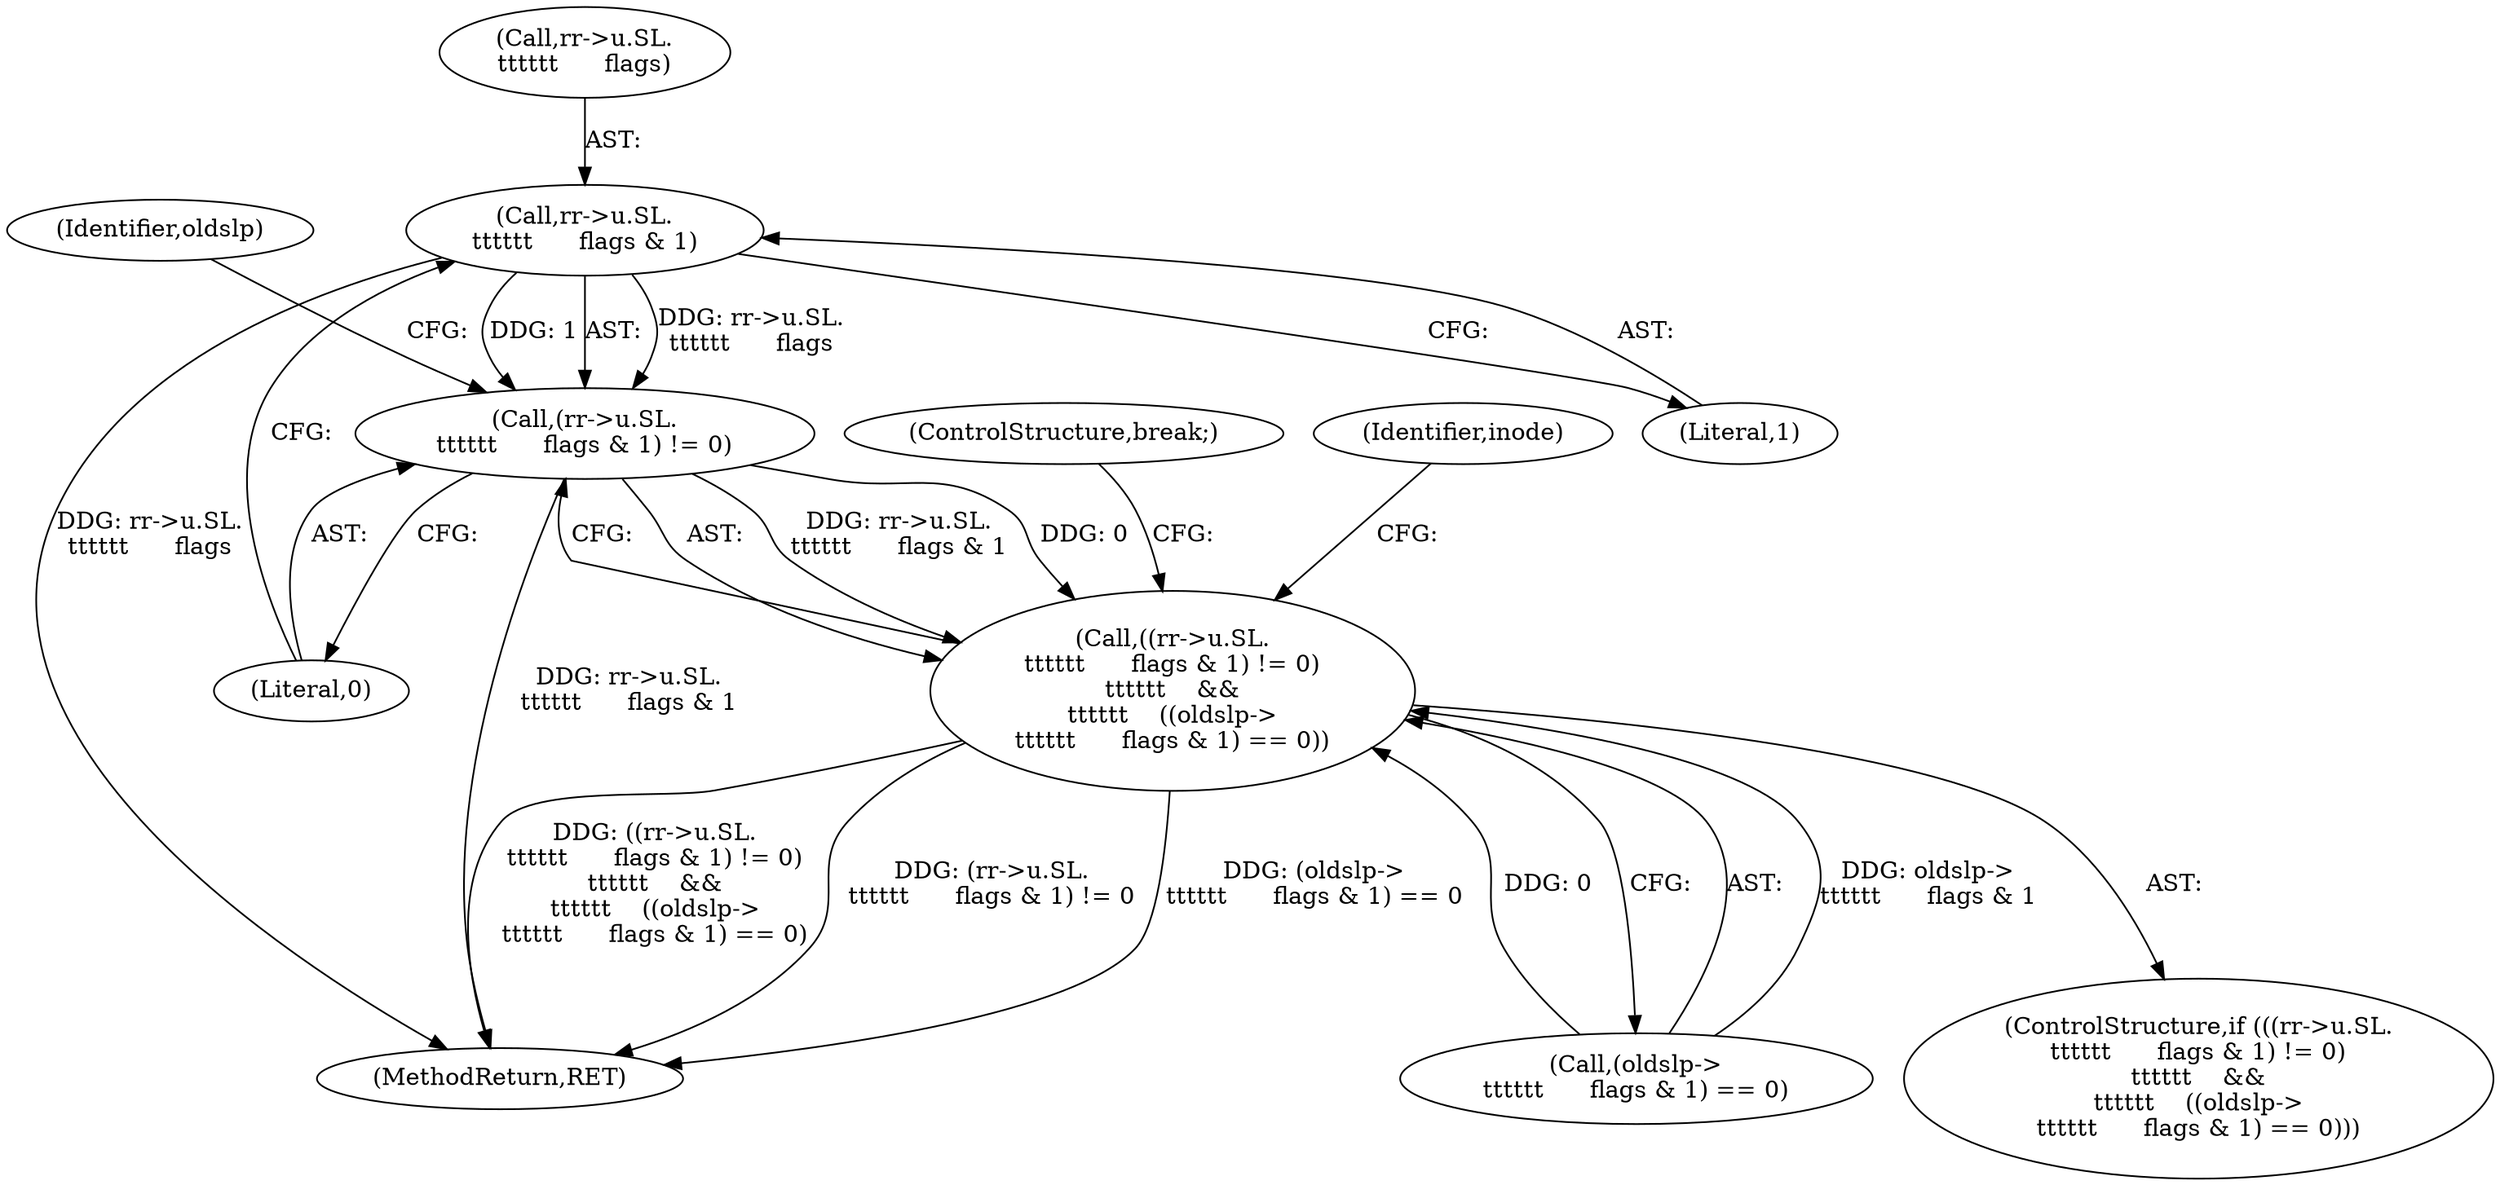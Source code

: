 digraph "0_linux_410dd3cf4c9b36f27ed4542ee18b1af5e68645a4_2@pointer" {
"1000698" [label="(Call,rr->u.SL.\n\t\t\t\t\t\t      flags & 1)"];
"1000697" [label="(Call,(rr->u.SL.\n\t\t\t\t\t\t      flags & 1) != 0)"];
"1000696" [label="(Call,((rr->u.SL.\n\t\t\t\t\t\t      flags & 1) != 0)\n\t\t\t\t\t\t    &&\n\t\t\t\t\t\t    ((oldslp->\n\t\t\t\t\t\t      flags & 1) == 0))"];
"1000697" [label="(Call,(rr->u.SL.\n\t\t\t\t\t\t      flags & 1) != 0)"];
"1000708" [label="(Call,(oldslp->\n\t\t\t\t\t\t      flags & 1) == 0)"];
"1000698" [label="(Call,rr->u.SL.\n\t\t\t\t\t\t      flags & 1)"];
"1000696" [label="(Call,((rr->u.SL.\n\t\t\t\t\t\t      flags & 1) != 0)\n\t\t\t\t\t\t    &&\n\t\t\t\t\t\t    ((oldslp->\n\t\t\t\t\t\t      flags & 1) == 0))"];
"1000720" [label="(ControlStructure,break;)"];
"1000706" [label="(Literal,1)"];
"1001007" [label="(MethodReturn,RET)"];
"1000707" [label="(Literal,0)"];
"1000699" [label="(Call,rr->u.SL.\n\t\t\t\t\t\t      flags)"];
"1000695" [label="(ControlStructure,if (((rr->u.SL.\n\t\t\t\t\t\t      flags & 1) != 0)\n\t\t\t\t\t\t    &&\n\t\t\t\t\t\t    ((oldslp->\n\t\t\t\t\t\t      flags & 1) == 0)))"];
"1000717" [label="(Identifier,inode)"];
"1000711" [label="(Identifier,oldslp)"];
"1000698" -> "1000697"  [label="AST: "];
"1000698" -> "1000706"  [label="CFG: "];
"1000699" -> "1000698"  [label="AST: "];
"1000706" -> "1000698"  [label="AST: "];
"1000707" -> "1000698"  [label="CFG: "];
"1000698" -> "1001007"  [label="DDG: rr->u.SL.\n\t\t\t\t\t\t      flags"];
"1000698" -> "1000697"  [label="DDG: rr->u.SL.\n\t\t\t\t\t\t      flags"];
"1000698" -> "1000697"  [label="DDG: 1"];
"1000697" -> "1000696"  [label="AST: "];
"1000697" -> "1000707"  [label="CFG: "];
"1000707" -> "1000697"  [label="AST: "];
"1000711" -> "1000697"  [label="CFG: "];
"1000696" -> "1000697"  [label="CFG: "];
"1000697" -> "1001007"  [label="DDG: rr->u.SL.\n\t\t\t\t\t\t      flags & 1"];
"1000697" -> "1000696"  [label="DDG: rr->u.SL.\n\t\t\t\t\t\t      flags & 1"];
"1000697" -> "1000696"  [label="DDG: 0"];
"1000696" -> "1000695"  [label="AST: "];
"1000696" -> "1000708"  [label="CFG: "];
"1000708" -> "1000696"  [label="AST: "];
"1000717" -> "1000696"  [label="CFG: "];
"1000720" -> "1000696"  [label="CFG: "];
"1000696" -> "1001007"  [label="DDG: ((rr->u.SL.\n\t\t\t\t\t\t      flags & 1) != 0)\n\t\t\t\t\t\t    &&\n\t\t\t\t\t\t    ((oldslp->\n\t\t\t\t\t\t      flags & 1) == 0)"];
"1000696" -> "1001007"  [label="DDG: (rr->u.SL.\n\t\t\t\t\t\t      flags & 1) != 0"];
"1000696" -> "1001007"  [label="DDG: (oldslp->\n\t\t\t\t\t\t      flags & 1) == 0"];
"1000708" -> "1000696"  [label="DDG: oldslp->\n\t\t\t\t\t\t      flags & 1"];
"1000708" -> "1000696"  [label="DDG: 0"];
}
